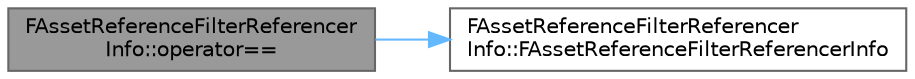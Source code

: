 digraph "FAssetReferenceFilterReferencerInfo::operator=="
{
 // INTERACTIVE_SVG=YES
 // LATEX_PDF_SIZE
  bgcolor="transparent";
  edge [fontname=Helvetica,fontsize=10,labelfontname=Helvetica,labelfontsize=10];
  node [fontname=Helvetica,fontsize=10,shape=box,height=0.2,width=0.4];
  rankdir="LR";
  Node1 [id="Node000001",label="FAssetReferenceFilterReferencer\lInfo::operator==",height=0.2,width=0.4,color="gray40", fillcolor="grey60", style="filled", fontcolor="black",tooltip=" "];
  Node1 -> Node2 [id="edge1_Node000001_Node000002",color="steelblue1",style="solid",tooltip=" "];
  Node2 [id="Node000002",label="FAssetReferenceFilterReferencer\lInfo::FAssetReferenceFilterReferencerInfo",height=0.2,width=0.4,color="grey40", fillcolor="white", style="filled",URL="$d4/de3/structFAssetReferenceFilterReferencerInfo.html#a277730c7bc6dadc5b228ae8f7bc3266a",tooltip=" "];
}
